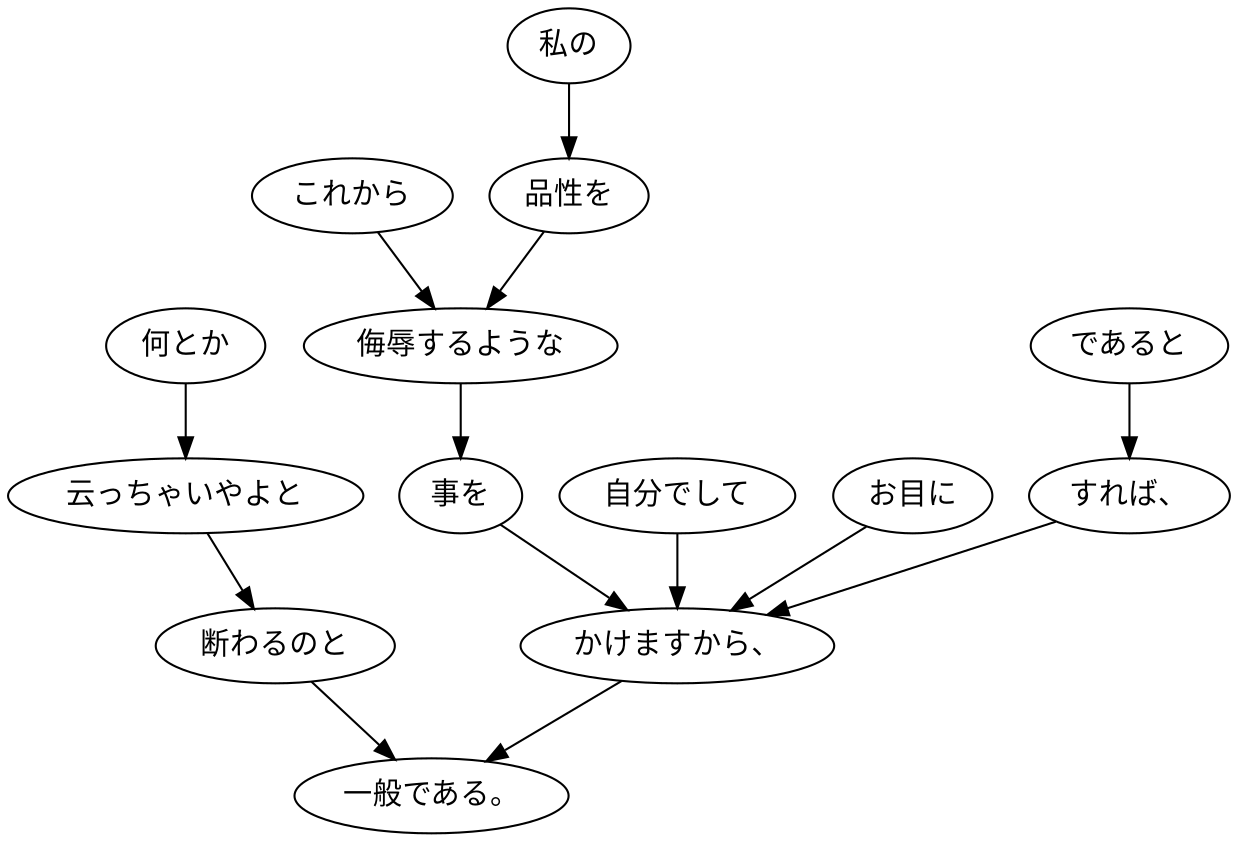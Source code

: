 digraph graph7379 {
	node0 [label="であると"];
	node1 [label="すれば、"];
	node2 [label="これから"];
	node3 [label="私の"];
	node4 [label="品性を"];
	node5 [label="侮辱するような"];
	node6 [label="事を"];
	node7 [label="自分でして"];
	node8 [label="お目に"];
	node9 [label="かけますから、"];
	node10 [label="何とか"];
	node11 [label="云っちゃいやよと"];
	node12 [label="断わるのと"];
	node13 [label="一般である。"];
	node0 -> node1;
	node1 -> node9;
	node2 -> node5;
	node3 -> node4;
	node4 -> node5;
	node5 -> node6;
	node6 -> node9;
	node7 -> node9;
	node8 -> node9;
	node9 -> node13;
	node10 -> node11;
	node11 -> node12;
	node12 -> node13;
}
